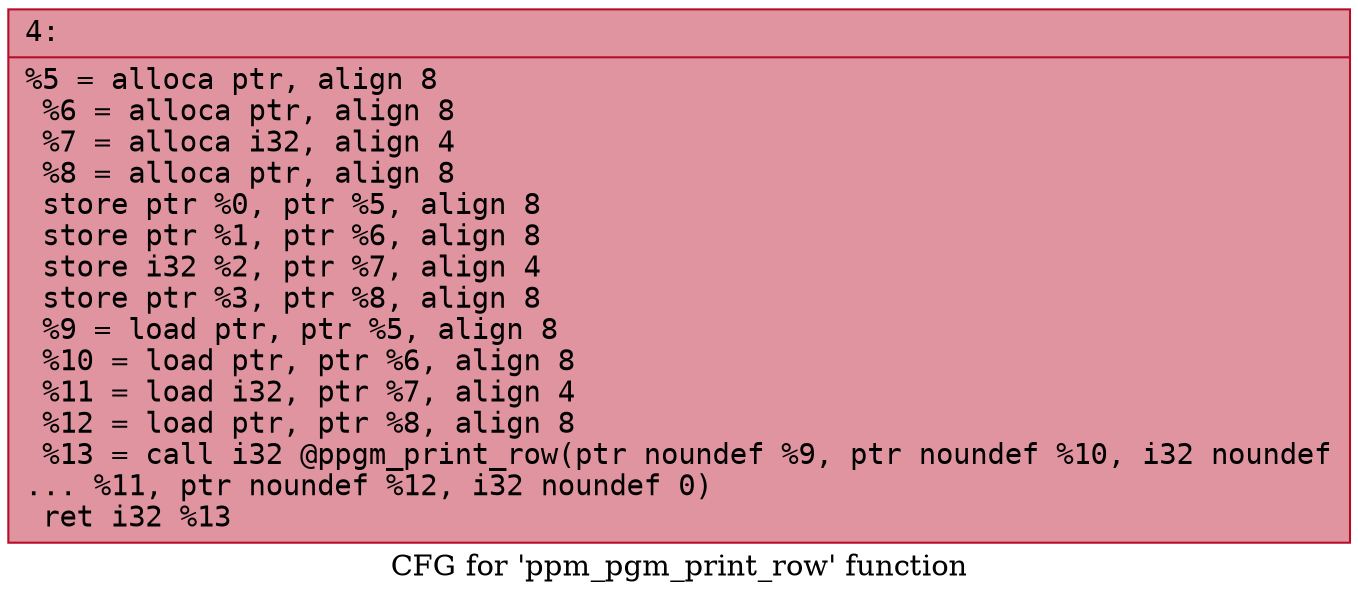 digraph "CFG for 'ppm_pgm_print_row' function" {
	label="CFG for 'ppm_pgm_print_row' function";

	Node0x6000034c9c20 [shape=record,color="#b70d28ff", style=filled, fillcolor="#b70d2870" fontname="Courier",label="{4:\l|  %5 = alloca ptr, align 8\l  %6 = alloca ptr, align 8\l  %7 = alloca i32, align 4\l  %8 = alloca ptr, align 8\l  store ptr %0, ptr %5, align 8\l  store ptr %1, ptr %6, align 8\l  store i32 %2, ptr %7, align 4\l  store ptr %3, ptr %8, align 8\l  %9 = load ptr, ptr %5, align 8\l  %10 = load ptr, ptr %6, align 8\l  %11 = load i32, ptr %7, align 4\l  %12 = load ptr, ptr %8, align 8\l  %13 = call i32 @ppgm_print_row(ptr noundef %9, ptr noundef %10, i32 noundef\l... %11, ptr noundef %12, i32 noundef 0)\l  ret i32 %13\l}"];
}
